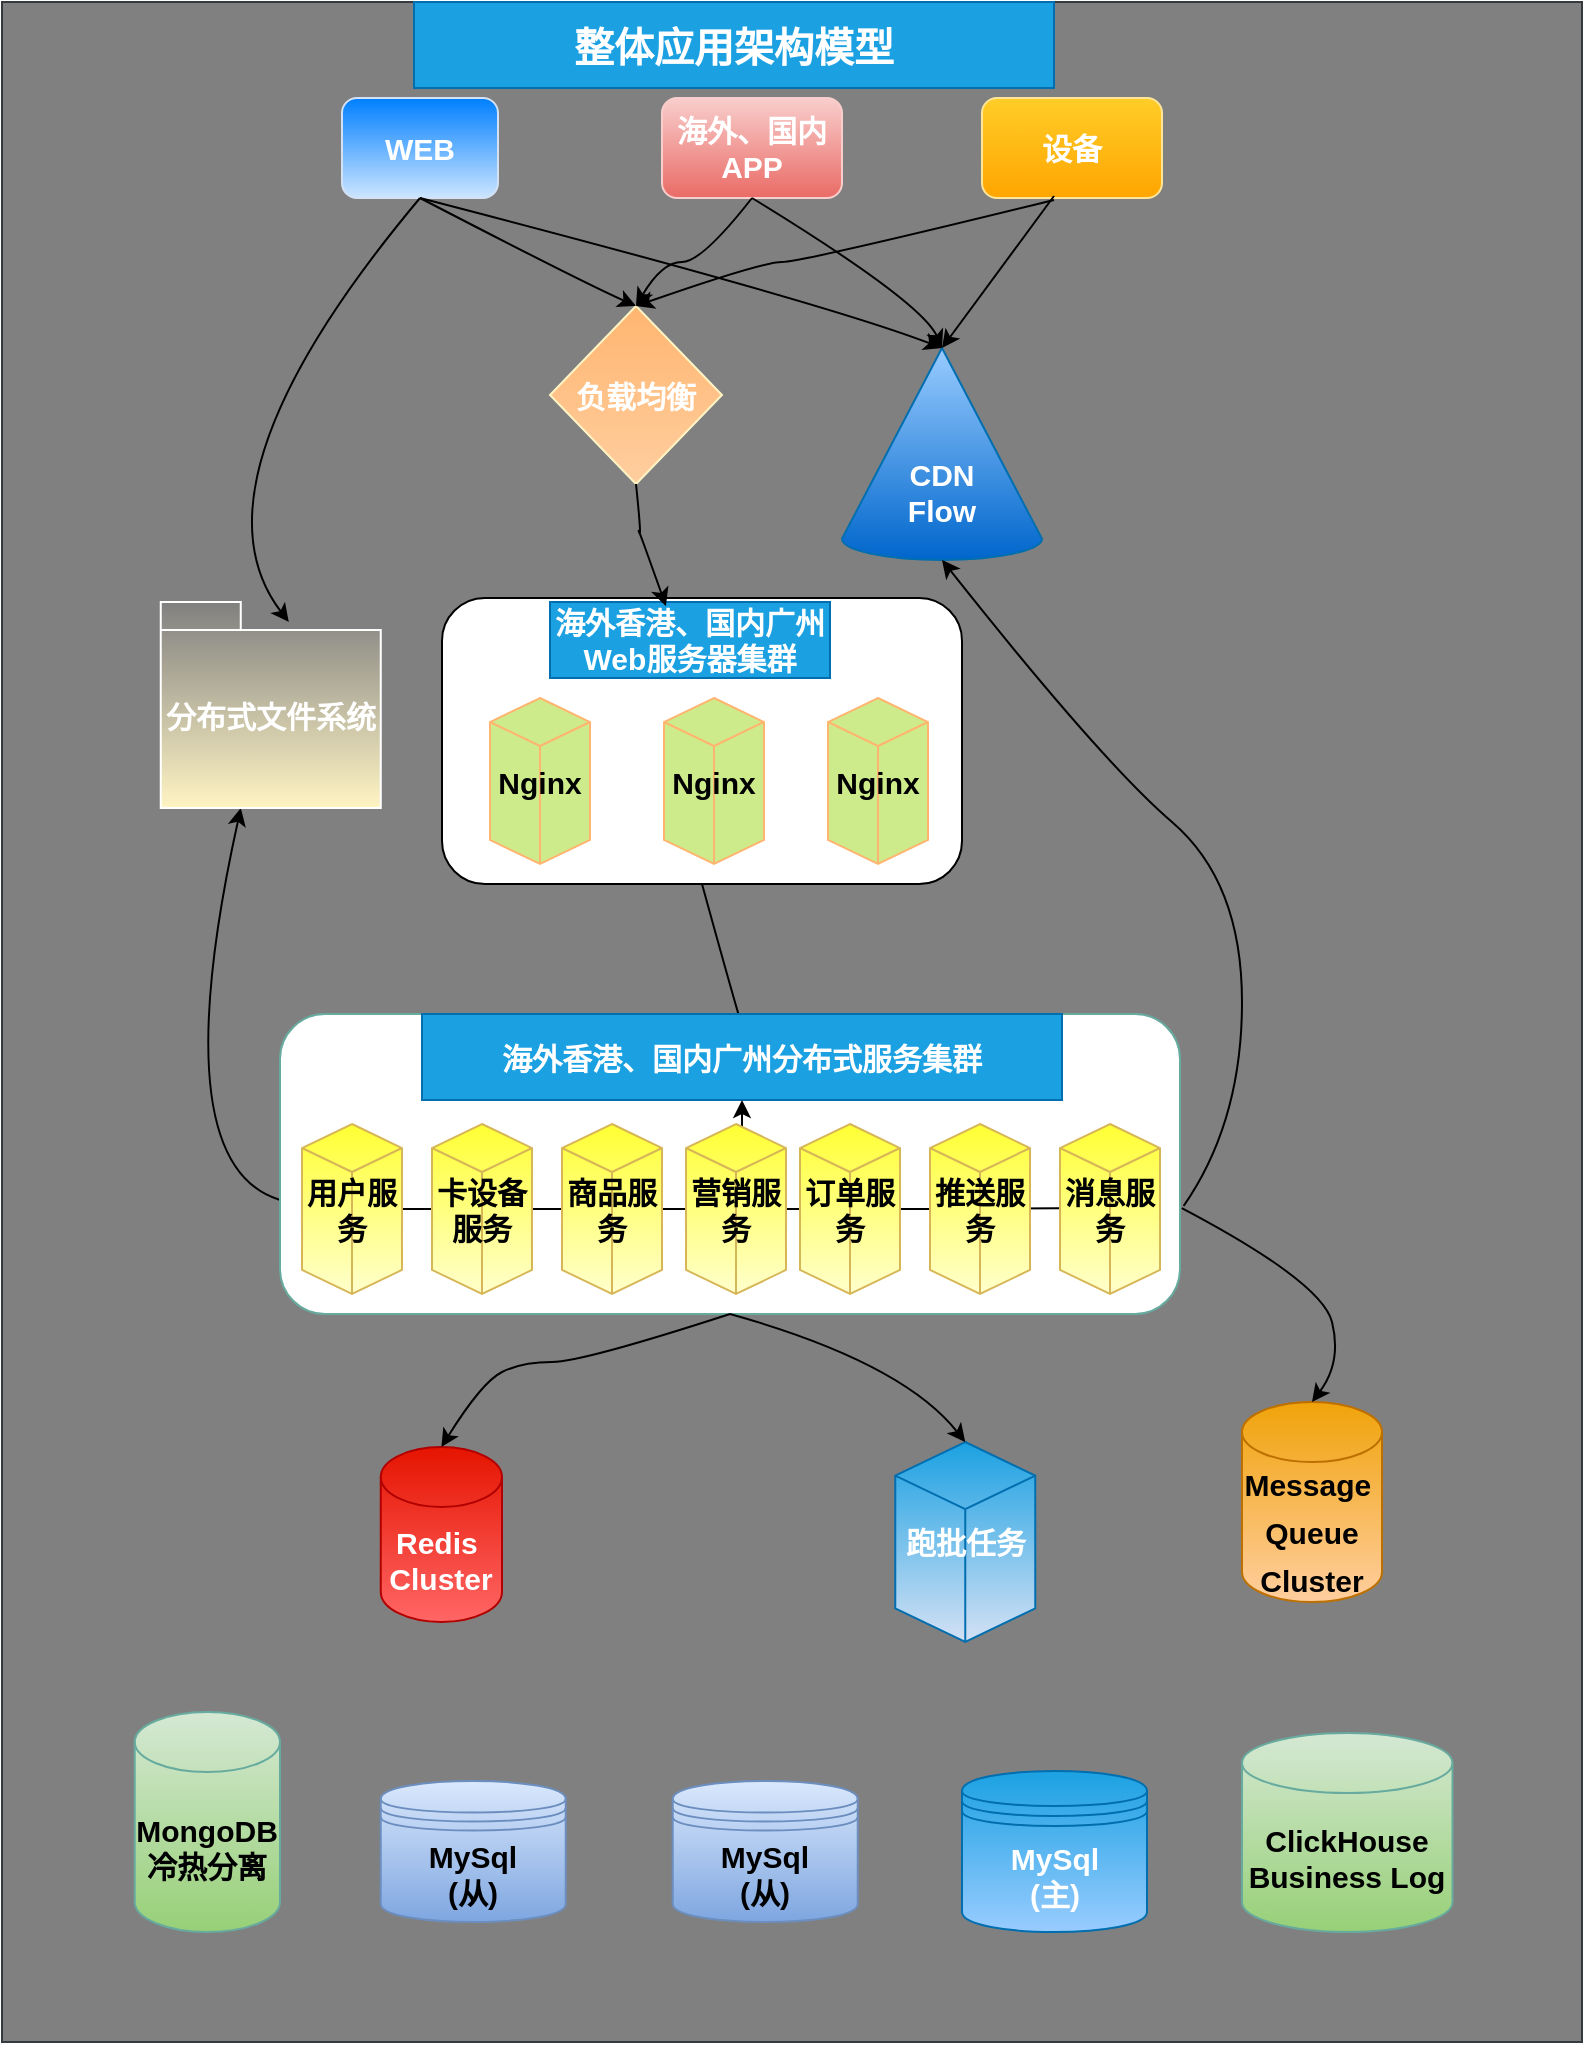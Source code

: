<mxfile version="20.8.23" type="github">
  <diagram name="第 1 页" id="4W9wxMfJ0nzZJp1bOFUA">
    <mxGraphModel dx="1434" dy="1924" grid="1" gridSize="10" guides="1" tooltips="1" connect="1" arrows="1" fold="1" page="1" pageScale="1" pageWidth="827" pageHeight="1169" math="0" shadow="0">
      <root>
        <mxCell id="0" />
        <mxCell id="1" parent="0" />
        <mxCell id="ijTSNQqwyhnL8fiNV9Yl-1" value="" style="rounded=0;whiteSpace=wrap;html=1;fillColor=#808080;strokeColor=#36393d;" vertex="1" parent="1">
          <mxGeometry x="140" y="-80" width="790" height="1020" as="geometry" />
        </mxCell>
        <mxCell id="ijTSNQqwyhnL8fiNV9Yl-2" value="海外、国内APP" style="rounded=1;whiteSpace=wrap;html=1;fillColor=#f8cecc;gradientColor=#ea6b66;strokeColor=#F8CECC;fontStyle=1;fontSize=15;fontColor=#FFFFFF;" vertex="1" parent="1">
          <mxGeometry x="470" y="-32" width="90" height="50" as="geometry" />
        </mxCell>
        <mxCell id="ijTSNQqwyhnL8fiNV9Yl-3" value="WEB" style="rounded=1;whiteSpace=wrap;html=1;fillColor=#007FFF;gradientColor=#CCE5FF;strokeColor=#D4E1F5;fontStyle=1;fontSize=15;fontColor=#FFFFFF;" vertex="1" parent="1">
          <mxGeometry x="310" y="-32" width="78" height="50" as="geometry" />
        </mxCell>
        <mxCell id="ijTSNQqwyhnL8fiNV9Yl-8" value="&lt;font color=&quot;#ffffff&quot; style=&quot;font-size: 15px;&quot;&gt;&lt;b style=&quot;font-size: 15px;&quot;&gt;负载均衡&lt;/b&gt;&lt;/font&gt;" style="rhombus;whiteSpace=wrap;html=1;fillColor=#FFB570;gradientColor=#FFCE9F;strokeColor=#FFF4C3;fontSize=15;" vertex="1" parent="1">
          <mxGeometry x="414" y="72" width="86" height="89" as="geometry" />
        </mxCell>
        <mxCell id="ijTSNQqwyhnL8fiNV9Yl-14" value="" style="rounded=1;whiteSpace=wrap;html=1;fontColor=#FFFFFF;fillColor=#FFFFFF;" vertex="1" parent="1">
          <mxGeometry x="360" y="218" width="260" height="143" as="geometry" />
        </mxCell>
        <mxCell id="ijTSNQqwyhnL8fiNV9Yl-16" value="&lt;font style=&quot;font-size: 15px;&quot;&gt;海外香港、国内广州Web服务器集群&lt;/font&gt;" style="text;html=1;strokeColor=#006EAF;fillColor=#1ba1e2;align=center;verticalAlign=middle;whiteSpace=wrap;rounded=0;fontColor=#ffffff;fontStyle=1" vertex="1" parent="1">
          <mxGeometry x="414" y="220" width="140" height="38" as="geometry" />
        </mxCell>
        <mxCell id="ijTSNQqwyhnL8fiNV9Yl-18" value="Nginx" style="html=1;whiteSpace=wrap;shape=isoCube2;backgroundOutline=1;isoAngle=15;fontSize=15;fillColor=#cdeb8b;strokeColor=#FFB570;fontStyle=1" vertex="1" parent="1">
          <mxGeometry x="384" y="268" width="50" height="83" as="geometry" />
        </mxCell>
        <mxCell id="ijTSNQqwyhnL8fiNV9Yl-19" value="Nginx" style="html=1;whiteSpace=wrap;shape=isoCube2;backgroundOutline=1;isoAngle=15;fontSize=15;fillColor=#cdeb8b;strokeColor=#FFB570;fontStyle=1" vertex="1" parent="1">
          <mxGeometry x="553" y="268" width="50" height="83" as="geometry" />
        </mxCell>
        <mxCell id="ijTSNQqwyhnL8fiNV9Yl-25" value="" style="curved=1;endArrow=classic;html=1;rounded=0;fontSize=15;fontColor=#000000;entryX=0.5;entryY=0;entryDx=0;entryDy=0;exitX=0.5;exitY=1;exitDx=0;exitDy=0;" edge="1" parent="1" source="ijTSNQqwyhnL8fiNV9Yl-14" target="ijTSNQqwyhnL8fiNV9Yl-36">
          <mxGeometry width="50" height="50" relative="1" as="geometry">
            <mxPoint x="523" y="430" as="sourcePoint" />
            <mxPoint x="632" y="437" as="targetPoint" />
            <Array as="points">
              <mxPoint x="520" y="470" />
            </Array>
          </mxGeometry>
        </mxCell>
        <mxCell id="ijTSNQqwyhnL8fiNV9Yl-33" value="" style="curved=1;endArrow=classic;html=1;rounded=0;fontSize=15;fontColor=#000000;entryX=0.364;entryY=1;entryDx=0;entryDy=0;entryPerimeter=0;exitX=0;exitY=0.62;exitDx=0;exitDy=0;exitPerimeter=0;" edge="1" parent="1" source="ijTSNQqwyhnL8fiNV9Yl-35" target="ijTSNQqwyhnL8fiNV9Yl-72">
          <mxGeometry width="50" height="50" relative="1" as="geometry">
            <mxPoint x="818" y="510" as="sourcePoint" />
            <mxPoint x="150" y="450" as="targetPoint" />
            <Array as="points">
              <mxPoint x="220" y="501" />
            </Array>
          </mxGeometry>
        </mxCell>
        <mxCell id="ijTSNQqwyhnL8fiNV9Yl-35" value="" style="rounded=1;whiteSpace=wrap;html=1;strokeColor=#67AB9F;fontSize=15;fontColor=#000000;fillColor=#FFFFFF;" vertex="1" parent="1">
          <mxGeometry x="279" y="426" width="450" height="150" as="geometry" />
        </mxCell>
        <mxCell id="ijTSNQqwyhnL8fiNV9Yl-36" value="海外香港、国内广州分布式服务集群" style="text;html=1;strokeColor=#006EAF;fillColor=#1ba1e2;align=center;verticalAlign=middle;whiteSpace=wrap;rounded=0;fontSize=15;fontColor=#ffffff;fontStyle=1" vertex="1" parent="1">
          <mxGeometry x="350" y="426" width="320" height="43" as="geometry" />
        </mxCell>
        <mxCell id="ijTSNQqwyhnL8fiNV9Yl-93" value="" style="edgeStyle=orthogonalEdgeStyle;rounded=0;orthogonalLoop=1;jettySize=auto;html=1;fontSize=15;fontColor=#FFFFFF;" edge="1" parent="1" source="ijTSNQqwyhnL8fiNV9Yl-37" target="ijTSNQqwyhnL8fiNV9Yl-36">
          <mxGeometry relative="1" as="geometry" />
        </mxCell>
        <mxCell id="ijTSNQqwyhnL8fiNV9Yl-37" value="用户服务" style="html=1;whiteSpace=wrap;shape=isoCube2;backgroundOutline=1;isoAngle=15;fontSize=15;fillColor=#FFFF33;strokeColor=#d6b656;fontStyle=1;gradientColor=#FFFFCC;" vertex="1" parent="1">
          <mxGeometry x="290" y="481" width="50" height="85" as="geometry" />
        </mxCell>
        <mxCell id="ijTSNQqwyhnL8fiNV9Yl-38" value="卡设备服务" style="html=1;whiteSpace=wrap;shape=isoCube2;backgroundOutline=1;isoAngle=15;fontSize=15;fillColor=#FFFF33;strokeColor=#d6b656;fontStyle=1;gradientColor=#FFFFCC;" vertex="1" parent="1">
          <mxGeometry x="355" y="481" width="50" height="85" as="geometry" />
        </mxCell>
        <mxCell id="ijTSNQqwyhnL8fiNV9Yl-39" value="商品服务" style="html=1;whiteSpace=wrap;shape=isoCube2;backgroundOutline=1;isoAngle=15;fontSize=15;fillColor=#FFFF33;strokeColor=#d6b656;fontStyle=1;gradientColor=#FFFFCC;" vertex="1" parent="1">
          <mxGeometry x="420" y="481" width="50" height="85" as="geometry" />
        </mxCell>
        <mxCell id="ijTSNQqwyhnL8fiNV9Yl-94" style="edgeStyle=orthogonalEdgeStyle;rounded=0;orthogonalLoop=1;jettySize=auto;html=1;fontSize=15;fontColor=#FFFFFF;entryX=0.5;entryY=0.494;entryDx=0;entryDy=0;entryPerimeter=0;" edge="1" parent="1" source="ijTSNQqwyhnL8fiNV9Yl-40" target="ijTSNQqwyhnL8fiNV9Yl-43">
          <mxGeometry relative="1" as="geometry" />
        </mxCell>
        <mxCell id="ijTSNQqwyhnL8fiNV9Yl-40" value="营销服务" style="html=1;whiteSpace=wrap;shape=isoCube2;backgroundOutline=1;isoAngle=15;fontSize=15;fillColor=#FFFF33;strokeColor=#d6b656;fontStyle=1;gradientColor=#FFFFCC;" vertex="1" parent="1">
          <mxGeometry x="482" y="481" width="50" height="85" as="geometry" />
        </mxCell>
        <mxCell id="ijTSNQqwyhnL8fiNV9Yl-41" value="订单服务" style="html=1;whiteSpace=wrap;shape=isoCube2;backgroundOutline=1;isoAngle=15;fontSize=15;fillColor=#FFFF33;strokeColor=#d6b656;fontStyle=1;gradientColor=#FFFFCC;" vertex="1" parent="1">
          <mxGeometry x="539" y="481" width="50" height="85" as="geometry" />
        </mxCell>
        <mxCell id="ijTSNQqwyhnL8fiNV9Yl-42" value="推送服务" style="html=1;whiteSpace=wrap;shape=isoCube2;backgroundOutline=1;isoAngle=15;fontSize=15;fillColor=#FFFF33;strokeColor=#d6b656;fontStyle=1;gradientColor=#FFFFCC;" vertex="1" parent="1">
          <mxGeometry x="604" y="481" width="50" height="85" as="geometry" />
        </mxCell>
        <mxCell id="ijTSNQqwyhnL8fiNV9Yl-43" value="消息服务" style="html=1;whiteSpace=wrap;shape=isoCube2;backgroundOutline=1;isoAngle=15;fontSize=15;fillColor=#FFFF33;strokeColor=#d6b656;fontStyle=1;gradientColor=#FFFFCC;" vertex="1" parent="1">
          <mxGeometry x="669" y="481" width="50" height="85" as="geometry" />
        </mxCell>
        <mxCell id="ijTSNQqwyhnL8fiNV9Yl-47" value="MySql&lt;br&gt;(从)" style="shape=datastore;whiteSpace=wrap;html=1;strokeColor=#6c8ebf;fontSize=15;fillColor=#dae8fc;gradientColor=#7ea6e0;fontStyle=1" vertex="1" parent="1">
          <mxGeometry x="329.37" y="809.5" width="92.5" height="70.5" as="geometry" />
        </mxCell>
        <mxCell id="ijTSNQqwyhnL8fiNV9Yl-49" value="MongoDB&lt;br&gt;冷热分离" style="shape=cylinder3;whiteSpace=wrap;html=1;boundedLbl=1;backgroundOutline=1;size=15;fontSize=15;fillColor=#d5e8d4;strokeColor=#67AB9F;gradientColor=#97d077;fontStyle=1" vertex="1" parent="1">
          <mxGeometry x="206.37" y="775" width="72.63" height="110" as="geometry" />
        </mxCell>
        <mxCell id="ijTSNQqwyhnL8fiNV9Yl-50" value="&lt;font style=&quot;font-size: 15px;&quot;&gt;跑批任务&lt;/font&gt;" style="html=1;whiteSpace=wrap;shape=isoCube2;backgroundOutline=1;isoAngle=15;fontSize=15;fillColor=#1ba1e2;strokeColor=#006EAF;fontStyle=1;fontColor=#ffffff;gradientColor=#D4E1F5;" vertex="1" parent="1">
          <mxGeometry x="586.63" y="640" width="70" height="100" as="geometry" />
        </mxCell>
        <mxCell id="ijTSNQqwyhnL8fiNV9Yl-53" value="&lt;font style=&quot;font-size: 15px;&quot;&gt;ClickHouse&lt;br&gt;Business Log&lt;/font&gt;" style="shape=cylinder3;whiteSpace=wrap;html=1;boundedLbl=1;backgroundOutline=1;size=15;fontSize=15;fillColor=#d5e8d4;strokeColor=#67AB9F;gradientColor=#97d077;fontStyle=1" vertex="1" parent="1">
          <mxGeometry x="760" y="785.5" width="105.25" height="99.5" as="geometry" />
        </mxCell>
        <mxCell id="ijTSNQqwyhnL8fiNV9Yl-55" value="&lt;font style=&quot;font-size: 15px;&quot;&gt;&lt;span style=&quot;font-size: 15px;&quot;&gt;设备&lt;/span&gt;&lt;/font&gt;" style="rounded=1;whiteSpace=wrap;html=1;fillColor=#ffcd28;gradientColor=#ffa500;strokeColor=#FFE599;fontStyle=1;fontSize=15;fontColor=#FFFFFF;" vertex="1" parent="1">
          <mxGeometry x="630" y="-32" width="90" height="50" as="geometry" />
        </mxCell>
        <mxCell id="ijTSNQqwyhnL8fiNV9Yl-57" value="MySql&lt;br style=&quot;border-color: var(--border-color);&quot;&gt;(从)" style="shape=datastore;whiteSpace=wrap;html=1;strokeColor=#6c8ebf;fontSize=15;fillColor=#dae8fc;gradientColor=#7ea6e0;fontStyle=1" vertex="1" parent="1">
          <mxGeometry x="475.37" y="809.5" width="92.5" height="70.5" as="geometry" />
        </mxCell>
        <mxCell id="ijTSNQqwyhnL8fiNV9Yl-58" value="MySql&lt;br style=&quot;border-color: var(--border-color);&quot;&gt;(主)" style="shape=datastore;whiteSpace=wrap;html=1;strokeColor=#006EAF;fontSize=15;fillColor=#1ba1e2;fontStyle=1;fontColor=#ffffff;gradientColor=#99CCFF;" vertex="1" parent="1">
          <mxGeometry x="620" y="804.5" width="92.5" height="80.5" as="geometry" />
        </mxCell>
        <mxCell id="ijTSNQqwyhnL8fiNV9Yl-60" value="Nginx" style="html=1;whiteSpace=wrap;shape=isoCube2;backgroundOutline=1;isoAngle=15;fontSize=15;fillColor=#cdeb8b;strokeColor=#FFB570;fontStyle=1" vertex="1" parent="1">
          <mxGeometry x="471" y="268" width="50" height="83" as="geometry" />
        </mxCell>
        <mxCell id="ijTSNQqwyhnL8fiNV9Yl-61" value="&lt;font style=&quot;font-size: 20px;&quot;&gt;整体应用&lt;font style=&quot;font-size: 20px;&quot;&gt;架构&lt;/font&gt;模型&lt;/font&gt;" style="text;html=1;strokeColor=#006EAF;fillColor=#1ba1e2;align=center;verticalAlign=middle;whiteSpace=wrap;rounded=0;fontSize=15;fontColor=#ffffff;fontStyle=1" vertex="1" parent="1">
          <mxGeometry x="346" y="-80" width="320" height="43" as="geometry" />
        </mxCell>
        <mxCell id="ijTSNQqwyhnL8fiNV9Yl-63" value="" style="curved=1;endArrow=classic;html=1;rounded=0;fontSize=21;fontColor=#000000;entryX=0.582;entryY=0.097;entryDx=0;entryDy=0;entryPerimeter=0;exitX=0.5;exitY=1;exitDx=0;exitDy=0;" edge="1" parent="1" source="ijTSNQqwyhnL8fiNV9Yl-3" target="ijTSNQqwyhnL8fiNV9Yl-72">
          <mxGeometry width="50" height="50" relative="1" as="geometry">
            <mxPoint x="200" y="200" as="sourcePoint" />
            <mxPoint x="166.7" y="327" as="targetPoint" />
            <Array as="points">
              <mxPoint x="230" y="160" />
            </Array>
          </mxGeometry>
        </mxCell>
        <mxCell id="ijTSNQqwyhnL8fiNV9Yl-66" value="&lt;font style=&quot;font-size: 15px;&quot;&gt;Message&amp;nbsp;&lt;br style=&quot;&quot;&gt;Queue&lt;br style=&quot;&quot;&gt;Cluster&lt;/font&gt;" style="shape=cylinder3;whiteSpace=wrap;html=1;boundedLbl=1;backgroundOutline=1;size=15;fontSize=20;fillColor=#f0a30a;strokeColor=#BD7000;fontStyle=1;fontColor=#000000;gradientColor=#FFCE9F;" vertex="1" parent="1">
          <mxGeometry x="760" y="620" width="70" height="100" as="geometry" />
        </mxCell>
        <mxCell id="ijTSNQqwyhnL8fiNV9Yl-67" value="&lt;font style=&quot;font-size: 15px;&quot;&gt;&lt;span style=&quot;&quot;&gt;Redis&amp;nbsp;&lt;/span&gt;&lt;br&gt;&lt;font style=&quot;font-size: 15px;&quot;&gt;Cluster&lt;/font&gt;&lt;/font&gt;" style="shape=cylinder3;whiteSpace=wrap;html=1;boundedLbl=1;backgroundOutline=1;size=15;fontSize=15;fillColor=#e51400;strokeColor=#B20000;fontStyle=1;fontColor=#ffffff;gradientColor=#FF6666;" vertex="1" parent="1">
          <mxGeometry x="329.38" y="642.5" width="60.62" height="87.5" as="geometry" />
        </mxCell>
        <mxCell id="ijTSNQqwyhnL8fiNV9Yl-68" value="" style="curved=1;endArrow=classic;html=1;rounded=0;fontSize=21;fontColor=#000000;entryX=0.5;entryY=0;entryDx=0;entryDy=0;exitX=0.5;exitY=1;exitDx=0;exitDy=0;" edge="1" parent="1" source="ijTSNQqwyhnL8fiNV9Yl-3" target="ijTSNQqwyhnL8fiNV9Yl-8">
          <mxGeometry width="50" height="50" relative="1" as="geometry">
            <mxPoint x="360" y="140" as="sourcePoint" />
            <mxPoint x="410" y="90" as="targetPoint" />
            <Array as="points">
              <mxPoint x="430" y="60" />
            </Array>
          </mxGeometry>
        </mxCell>
        <mxCell id="ijTSNQqwyhnL8fiNV9Yl-70" value="" style="verticalLabelPosition=bottom;verticalAlign=top;html=1;shape=mxgraph.basic.cone2;dx=0.5;dy=0.9;strokeColor=#006EAF;fontSize=15;fillColor=#99CCFF;fontColor=#ffffff;gradientColor=#0066CC;" vertex="1" parent="1">
          <mxGeometry x="560" y="93" width="100" height="106" as="geometry" />
        </mxCell>
        <mxCell id="ijTSNQqwyhnL8fiNV9Yl-72" value="分布式文件系统" style="shape=folder;fontStyle=1;spacingTop=10;tabWidth=40;tabHeight=14;tabPosition=left;html=1;strokeColor=#FFFFFF;fontSize=15;fontColor=#FFFFFF;fillColor=#808080;gradientColor=#FFF4C3;" vertex="1" parent="1">
          <mxGeometry x="219.38" y="220" width="110" height="103" as="geometry" />
        </mxCell>
        <mxCell id="ijTSNQqwyhnL8fiNV9Yl-75" value="&lt;b&gt;CDN&lt;br&gt;Flow&lt;br&gt;&lt;/b&gt;" style="text;html=1;strokeColor=none;fillColor=none;align=center;verticalAlign=middle;whiteSpace=wrap;rounded=0;fontSize=15;fontColor=#FFFFFF;" vertex="1" parent="1">
          <mxGeometry x="580" y="150" width="60" height="30" as="geometry" />
        </mxCell>
        <mxCell id="ijTSNQqwyhnL8fiNV9Yl-76" value="" style="curved=1;endArrow=classic;html=1;rounded=0;fontSize=15;fontColor=#FFFFFF;exitX=0.5;exitY=1;exitDx=0;exitDy=0;entryX=0;entryY=0;entryDx=50;entryDy=0;entryPerimeter=0;" edge="1" parent="1" source="ijTSNQqwyhnL8fiNV9Yl-3" target="ijTSNQqwyhnL8fiNV9Yl-70">
          <mxGeometry width="50" height="50" relative="1" as="geometry">
            <mxPoint x="500" y="150" as="sourcePoint" />
            <mxPoint x="550" y="100" as="targetPoint" />
            <Array as="points">
              <mxPoint x="550" y="70" />
            </Array>
          </mxGeometry>
        </mxCell>
        <mxCell id="ijTSNQqwyhnL8fiNV9Yl-77" value="" style="curved=1;endArrow=classic;html=1;rounded=0;fontSize=15;fontColor=#FFFFFF;exitX=0.5;exitY=1;exitDx=0;exitDy=0;entryX=0;entryY=0;entryDx=50;entryDy=0;entryPerimeter=0;" edge="1" parent="1" source="ijTSNQqwyhnL8fiNV9Yl-2" target="ijTSNQqwyhnL8fiNV9Yl-70">
          <mxGeometry width="50" height="50" relative="1" as="geometry">
            <mxPoint x="620" y="130" as="sourcePoint" />
            <mxPoint x="670" y="80" as="targetPoint" />
            <Array as="points">
              <mxPoint x="600" y="70" />
            </Array>
          </mxGeometry>
        </mxCell>
        <mxCell id="ijTSNQqwyhnL8fiNV9Yl-79" value="" style="curved=1;endArrow=classic;html=1;rounded=0;fontSize=15;fontColor=#FFFFFF;exitX=0.4;exitY=0.98;exitDx=0;exitDy=0;exitPerimeter=0;entryX=0;entryY=0;entryDx=50;entryDy=0;entryPerimeter=0;" edge="1" parent="1" source="ijTSNQqwyhnL8fiNV9Yl-55" target="ijTSNQqwyhnL8fiNV9Yl-70">
          <mxGeometry width="50" height="50" relative="1" as="geometry">
            <mxPoint x="660" y="140" as="sourcePoint" />
            <mxPoint x="610" y="140" as="targetPoint" />
            <Array as="points" />
          </mxGeometry>
        </mxCell>
        <mxCell id="ijTSNQqwyhnL8fiNV9Yl-81" value="" style="curved=1;endArrow=classic;html=1;rounded=0;fontSize=15;fontColor=#FFFFFF;exitX=0.5;exitY=1;exitDx=0;exitDy=0;entryX=0.5;entryY=0;entryDx=0;entryDy=0;entryPerimeter=0;" edge="1" parent="1" source="ijTSNQqwyhnL8fiNV9Yl-35" target="ijTSNQqwyhnL8fiNV9Yl-67">
          <mxGeometry width="50" height="50" relative="1" as="geometry">
            <mxPoint x="600" y="790" as="sourcePoint" />
            <mxPoint x="650" y="740" as="targetPoint" />
            <Array as="points">
              <mxPoint x="430" y="600" />
              <mxPoint x="400" y="600" />
              <mxPoint x="380" y="610" />
            </Array>
          </mxGeometry>
        </mxCell>
        <mxCell id="ijTSNQqwyhnL8fiNV9Yl-83" value="" style="curved=1;endArrow=classic;html=1;rounded=0;fontSize=15;fontColor=#FFFFFF;exitX=0.5;exitY=1;exitDx=0;exitDy=0;entryX=0.5;entryY=0;entryDx=0;entryDy=0;" edge="1" parent="1" source="ijTSNQqwyhnL8fiNV9Yl-2" target="ijTSNQqwyhnL8fiNV9Yl-8">
          <mxGeometry width="50" height="50" relative="1" as="geometry">
            <mxPoint x="460" y="150" as="sourcePoint" />
            <mxPoint x="510" y="100" as="targetPoint" />
            <Array as="points">
              <mxPoint x="490" y="50" />
              <mxPoint x="470" y="50" />
            </Array>
          </mxGeometry>
        </mxCell>
        <mxCell id="ijTSNQqwyhnL8fiNV9Yl-84" value="" style="curved=1;endArrow=classic;html=1;rounded=0;fontSize=15;fontColor=#FFFFFF;exitX=0.4;exitY=1.02;exitDx=0;exitDy=0;exitPerimeter=0;entryX=0.5;entryY=0;entryDx=0;entryDy=0;" edge="1" parent="1" source="ijTSNQqwyhnL8fiNV9Yl-55" target="ijTSNQqwyhnL8fiNV9Yl-8">
          <mxGeometry width="50" height="50" relative="1" as="geometry">
            <mxPoint x="510" y="170" as="sourcePoint" />
            <mxPoint x="560" y="120" as="targetPoint" />
            <Array as="points">
              <mxPoint x="540" y="50" />
              <mxPoint x="520" y="50" />
            </Array>
          </mxGeometry>
        </mxCell>
        <mxCell id="ijTSNQqwyhnL8fiNV9Yl-85" value="" style="curved=1;endArrow=classic;html=1;rounded=0;fontSize=15;fontColor=#FFFFFF;exitX=1.004;exitY=0.64;exitDx=0;exitDy=0;entryX=0;entryY=0;entryDx=50;entryDy=106;entryPerimeter=0;exitPerimeter=0;" edge="1" parent="1" source="ijTSNQqwyhnL8fiNV9Yl-35" target="ijTSNQqwyhnL8fiNV9Yl-70">
          <mxGeometry width="50" height="50" relative="1" as="geometry">
            <mxPoint x="720" y="420" as="sourcePoint" />
            <mxPoint x="770" y="370" as="targetPoint" />
            <Array as="points">
              <mxPoint x="760" y="480" />
              <mxPoint x="760" y="360" />
              <mxPoint x="690" y="300" />
            </Array>
          </mxGeometry>
        </mxCell>
        <mxCell id="ijTSNQqwyhnL8fiNV9Yl-89" value="" style="curved=1;endArrow=classic;html=1;rounded=0;fontSize=15;fontColor=#FFFFFF;exitX=0.5;exitY=1;exitDx=0;exitDy=0;entryX=0.5;entryY=0;entryDx=0;entryDy=0;entryPerimeter=0;" edge="1" parent="1" source="ijTSNQqwyhnL8fiNV9Yl-35" target="ijTSNQqwyhnL8fiNV9Yl-50">
          <mxGeometry width="50" height="50" relative="1" as="geometry">
            <mxPoint x="580" y="790" as="sourcePoint" />
            <mxPoint x="630" y="740" as="targetPoint" />
            <Array as="points">
              <mxPoint x="590" y="600" />
            </Array>
          </mxGeometry>
        </mxCell>
        <mxCell id="ijTSNQqwyhnL8fiNV9Yl-90" value="" style="curved=1;endArrow=classic;html=1;rounded=0;fontSize=15;fontColor=#FFFFFF;entryX=0.5;entryY=0;entryDx=0;entryDy=0;entryPerimeter=0;exitX=1.002;exitY=0.647;exitDx=0;exitDy=0;exitPerimeter=0;" edge="1" parent="1" source="ijTSNQqwyhnL8fiNV9Yl-35" target="ijTSNQqwyhnL8fiNV9Yl-66">
          <mxGeometry width="50" height="50" relative="1" as="geometry">
            <mxPoint x="780" y="590" as="sourcePoint" />
            <mxPoint x="830" y="540" as="targetPoint" />
            <Array as="points">
              <mxPoint x="800" y="560" />
              <mxPoint x="810" y="600" />
            </Array>
          </mxGeometry>
        </mxCell>
        <mxCell id="ijTSNQqwyhnL8fiNV9Yl-95" value="" style="curved=1;endArrow=classic;html=1;rounded=0;fontSize=15;fontColor=#FFFFFF;entryX=0.414;entryY=0.053;entryDx=0;entryDy=0;entryPerimeter=0;exitX=0.5;exitY=1;exitDx=0;exitDy=0;" edge="1" parent="1" source="ijTSNQqwyhnL8fiNV9Yl-8" target="ijTSNQqwyhnL8fiNV9Yl-16">
          <mxGeometry width="50" height="50" relative="1" as="geometry">
            <mxPoint x="360" y="200" as="sourcePoint" />
            <mxPoint x="410" y="150" as="targetPoint" />
            <Array as="points">
              <mxPoint x="460" y="190" />
              <mxPoint x="457" y="180" />
            </Array>
          </mxGeometry>
        </mxCell>
      </root>
    </mxGraphModel>
  </diagram>
</mxfile>
